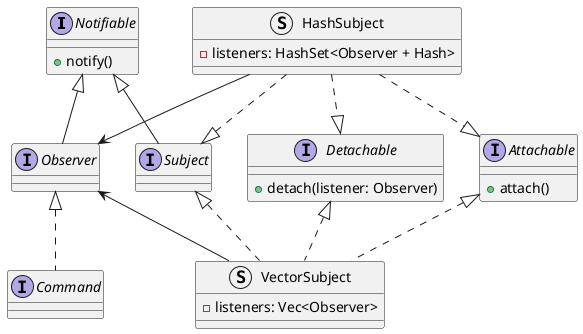 @startuml "observer"
interface "Notifiable" as notif {
    {method} + notify()
}

interface "Observer" as obs {
}
obs -u-|> notif

interface "Attachable" as attach {
    {method} + attach()
}

interface "Detachable" as detach {
    {method} + detach(listener: Observer)
}

interface "Subject" as sub {
}
sub -u-|> notif



struct "VectorSubject" as vecsub {
    {field} - listeners: Vec<Observer>
}
vecsub .u.|> sub
vecsub .u.|> attach
vecsub .u.|> detach
vecsub -u-> obs

struct "HashSubject" as hshsub {
    {field} - listeners: HashSet<Observer + Hash>
}
hshsub .d.|> sub
hshsub .d.|> attach
hshsub .d.|> detach
hshsub -d-> obs

interface "Command" as cmd {

}
cmd .u.|> obs

@enduml